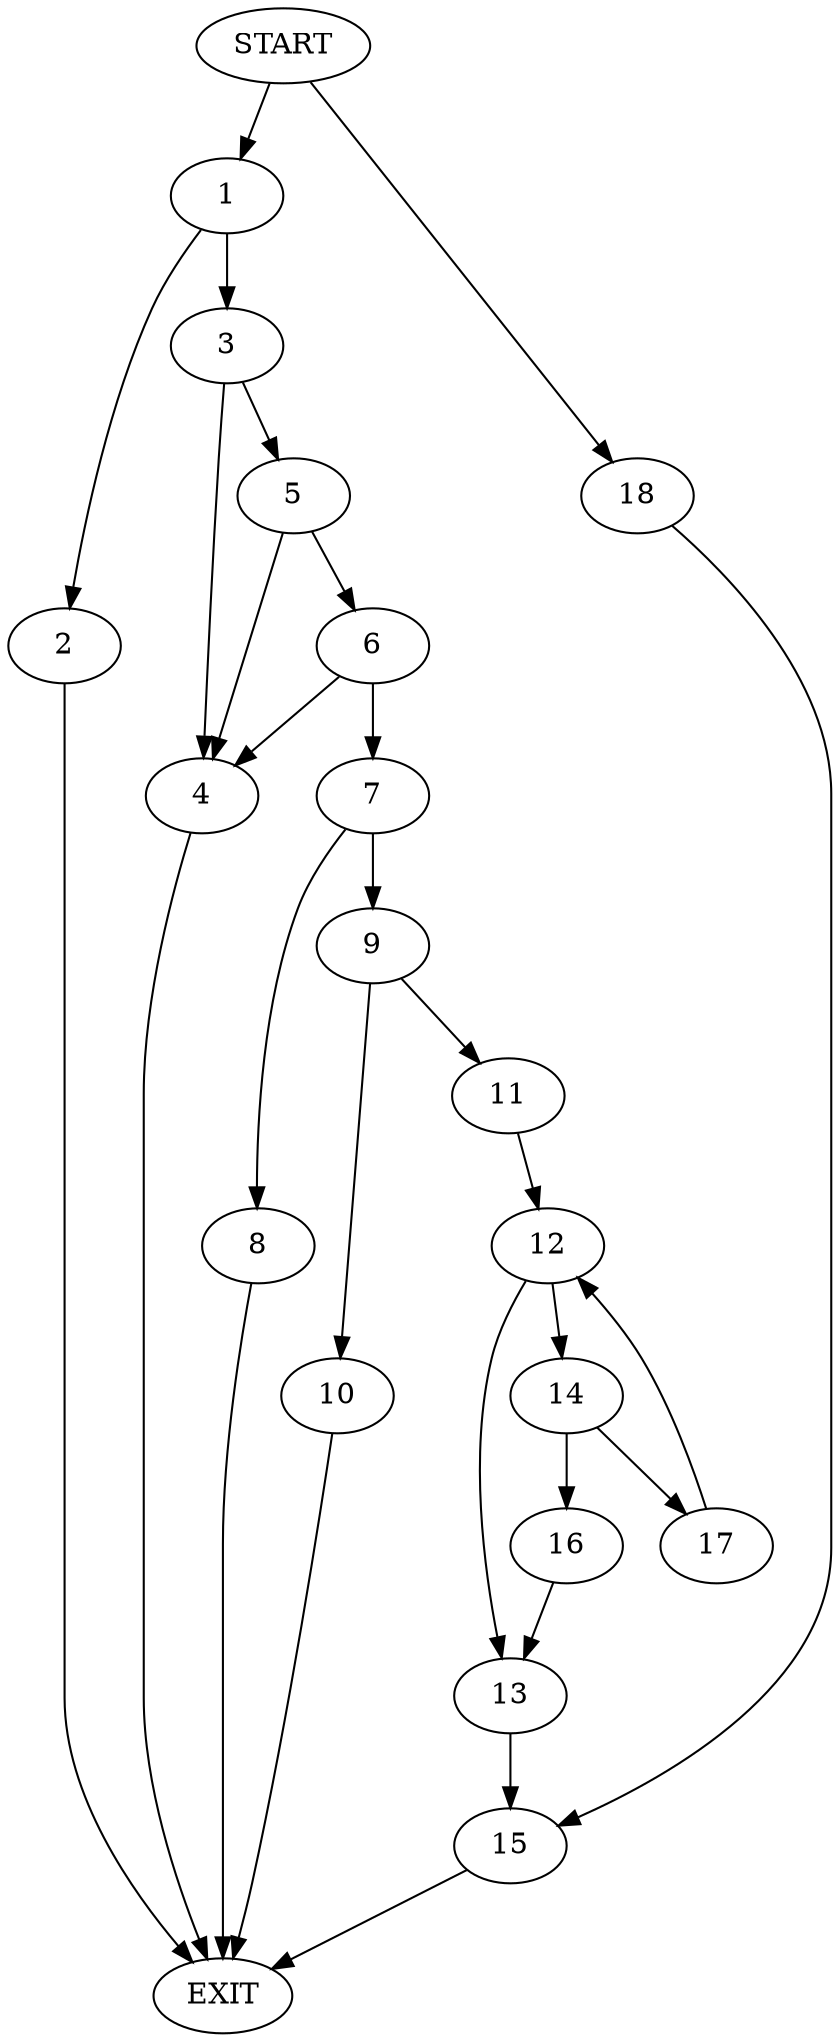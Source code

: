 digraph {
0 [label="START"]
19 [label="EXIT"]
0 -> 1
1 -> 2
1 -> 3
3 -> 4
3 -> 5
2 -> 19
4 -> 19
5 -> 6
5 -> 4
6 -> 7
6 -> 4
7 -> 8
7 -> 9
8 -> 19
9 -> 10
9 -> 11
10 -> 19
11 -> 12
12 -> 13
12 -> 14
13 -> 15
14 -> 16
14 -> 17
16 -> 13
17 -> 12
15 -> 19
0 -> 18
18 -> 15
}
